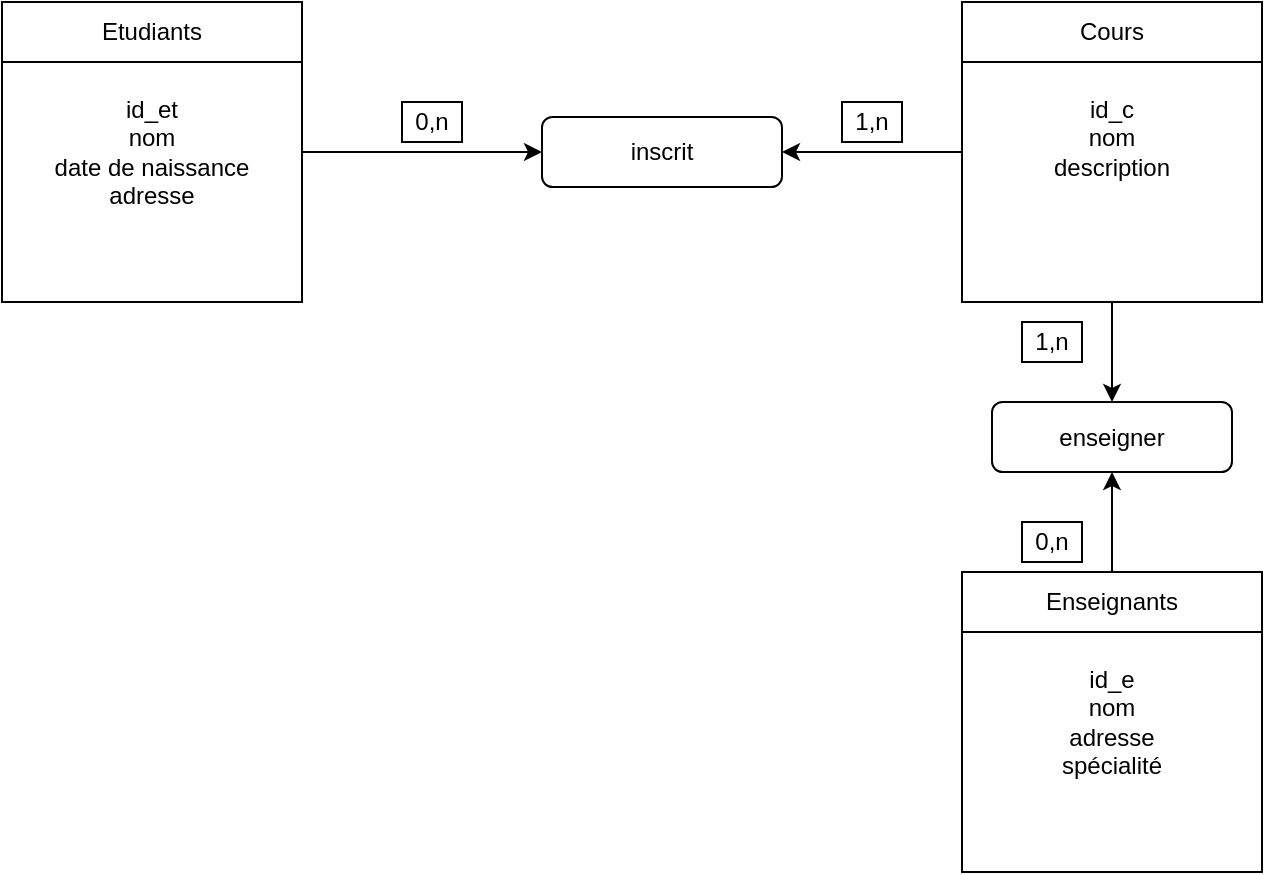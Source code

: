 <mxfile version="24.7.17">
  <diagram name="Page-1" id="8UrFPR7ly6lcAhRuLfnR">
    <mxGraphModel dx="749" dy="433" grid="1" gridSize="10" guides="1" tooltips="1" connect="1" arrows="1" fold="1" page="1" pageScale="1" pageWidth="827" pageHeight="1169" math="0" shadow="0">
      <root>
        <mxCell id="0" />
        <mxCell id="1" parent="0" />
        <mxCell id="GSawSExxGXBwbf_lMD4K-20" value="" style="edgeStyle=none;rounded=0;orthogonalLoop=1;jettySize=auto;html=1;" edge="1" parent="1" source="GSawSExxGXBwbf_lMD4K-1" target="GSawSExxGXBwbf_lMD4K-12">
          <mxGeometry relative="1" as="geometry" />
        </mxCell>
        <mxCell id="GSawSExxGXBwbf_lMD4K-26" value="" style="edgeStyle=none;rounded=0;orthogonalLoop=1;jettySize=auto;html=1;" edge="1" parent="1" source="GSawSExxGXBwbf_lMD4K-1" target="GSawSExxGXBwbf_lMD4K-24">
          <mxGeometry relative="1" as="geometry" />
        </mxCell>
        <mxCell id="GSawSExxGXBwbf_lMD4K-1" value="id_c&lt;div&gt;nom&lt;/div&gt;&lt;div&gt;description&lt;/div&gt;&lt;div&gt;&lt;br&gt;&lt;/div&gt;" style="whiteSpace=wrap;html=1;aspect=fixed;" vertex="1" parent="1">
          <mxGeometry x="560" y="150" width="150" height="150" as="geometry" />
        </mxCell>
        <mxCell id="GSawSExxGXBwbf_lMD4K-4" value="Cours" style="rounded=0;whiteSpace=wrap;html=1;" vertex="1" parent="1">
          <mxGeometry x="560" y="150" width="150" height="30" as="geometry" />
        </mxCell>
        <mxCell id="GSawSExxGXBwbf_lMD4K-19" style="edgeStyle=none;rounded=0;orthogonalLoop=1;jettySize=auto;html=1;entryX=0;entryY=0.5;entryDx=0;entryDy=0;" edge="1" parent="1" source="GSawSExxGXBwbf_lMD4K-5" target="GSawSExxGXBwbf_lMD4K-12">
          <mxGeometry relative="1" as="geometry" />
        </mxCell>
        <mxCell id="GSawSExxGXBwbf_lMD4K-5" value="id_et&lt;div&gt;nom&lt;/div&gt;&lt;div&gt;date de naissance&lt;/div&gt;&lt;div&gt;adresse&lt;/div&gt;" style="whiteSpace=wrap;html=1;aspect=fixed;" vertex="1" parent="1">
          <mxGeometry x="80" y="150" width="150" height="150" as="geometry" />
        </mxCell>
        <mxCell id="GSawSExxGXBwbf_lMD4K-6" value="Etudiants" style="rounded=0;whiteSpace=wrap;html=1;" vertex="1" parent="1">
          <mxGeometry x="80" y="150" width="150" height="30" as="geometry" />
        </mxCell>
        <mxCell id="GSawSExxGXBwbf_lMD4K-7" value="id_e&lt;div&gt;nom&lt;/div&gt;&lt;div&gt;adresse&lt;/div&gt;&lt;div&gt;spécialité&lt;/div&gt;" style="whiteSpace=wrap;html=1;aspect=fixed;" vertex="1" parent="1">
          <mxGeometry x="560" y="435" width="150" height="150" as="geometry" />
        </mxCell>
        <mxCell id="GSawSExxGXBwbf_lMD4K-25" value="" style="edgeStyle=none;rounded=0;orthogonalLoop=1;jettySize=auto;html=1;" edge="1" parent="1" source="GSawSExxGXBwbf_lMD4K-8" target="GSawSExxGXBwbf_lMD4K-24">
          <mxGeometry relative="1" as="geometry" />
        </mxCell>
        <mxCell id="GSawSExxGXBwbf_lMD4K-8" value="Enseignants" style="rounded=0;whiteSpace=wrap;html=1;" vertex="1" parent="1">
          <mxGeometry x="560" y="435" width="150" height="30" as="geometry" />
        </mxCell>
        <mxCell id="GSawSExxGXBwbf_lMD4K-12" value="inscrit" style="rounded=1;whiteSpace=wrap;html=1;" vertex="1" parent="1">
          <mxGeometry x="350" y="207.5" width="120" height="35" as="geometry" />
        </mxCell>
        <mxCell id="GSawSExxGXBwbf_lMD4K-18" style="edgeStyle=none;rounded=0;orthogonalLoop=1;jettySize=auto;html=1;entryX=1;entryY=0.5;entryDx=0;entryDy=0;shape=link;" edge="1" parent="1" source="GSawSExxGXBwbf_lMD4K-5" target="GSawSExxGXBwbf_lMD4K-5">
          <mxGeometry relative="1" as="geometry" />
        </mxCell>
        <mxCell id="GSawSExxGXBwbf_lMD4K-21" value="0,n" style="whiteSpace=wrap;html=1;" vertex="1" parent="1">
          <mxGeometry x="280" y="200" width="30" height="20" as="geometry" />
        </mxCell>
        <mxCell id="GSawSExxGXBwbf_lMD4K-22" value="1,n" style="whiteSpace=wrap;html=1;" vertex="1" parent="1">
          <mxGeometry x="500" y="200" width="30" height="20" as="geometry" />
        </mxCell>
        <mxCell id="GSawSExxGXBwbf_lMD4K-24" value="enseigner" style="rounded=1;whiteSpace=wrap;html=1;" vertex="1" parent="1">
          <mxGeometry x="575" y="350" width="120" height="35" as="geometry" />
        </mxCell>
        <mxCell id="GSawSExxGXBwbf_lMD4K-27" value="0,n" style="whiteSpace=wrap;html=1;" vertex="1" parent="1">
          <mxGeometry x="590" y="410" width="30" height="20" as="geometry" />
        </mxCell>
        <mxCell id="GSawSExxGXBwbf_lMD4K-29" value="1,n" style="whiteSpace=wrap;html=1;" vertex="1" parent="1">
          <mxGeometry x="590" y="310" width="30" height="20" as="geometry" />
        </mxCell>
      </root>
    </mxGraphModel>
  </diagram>
</mxfile>
